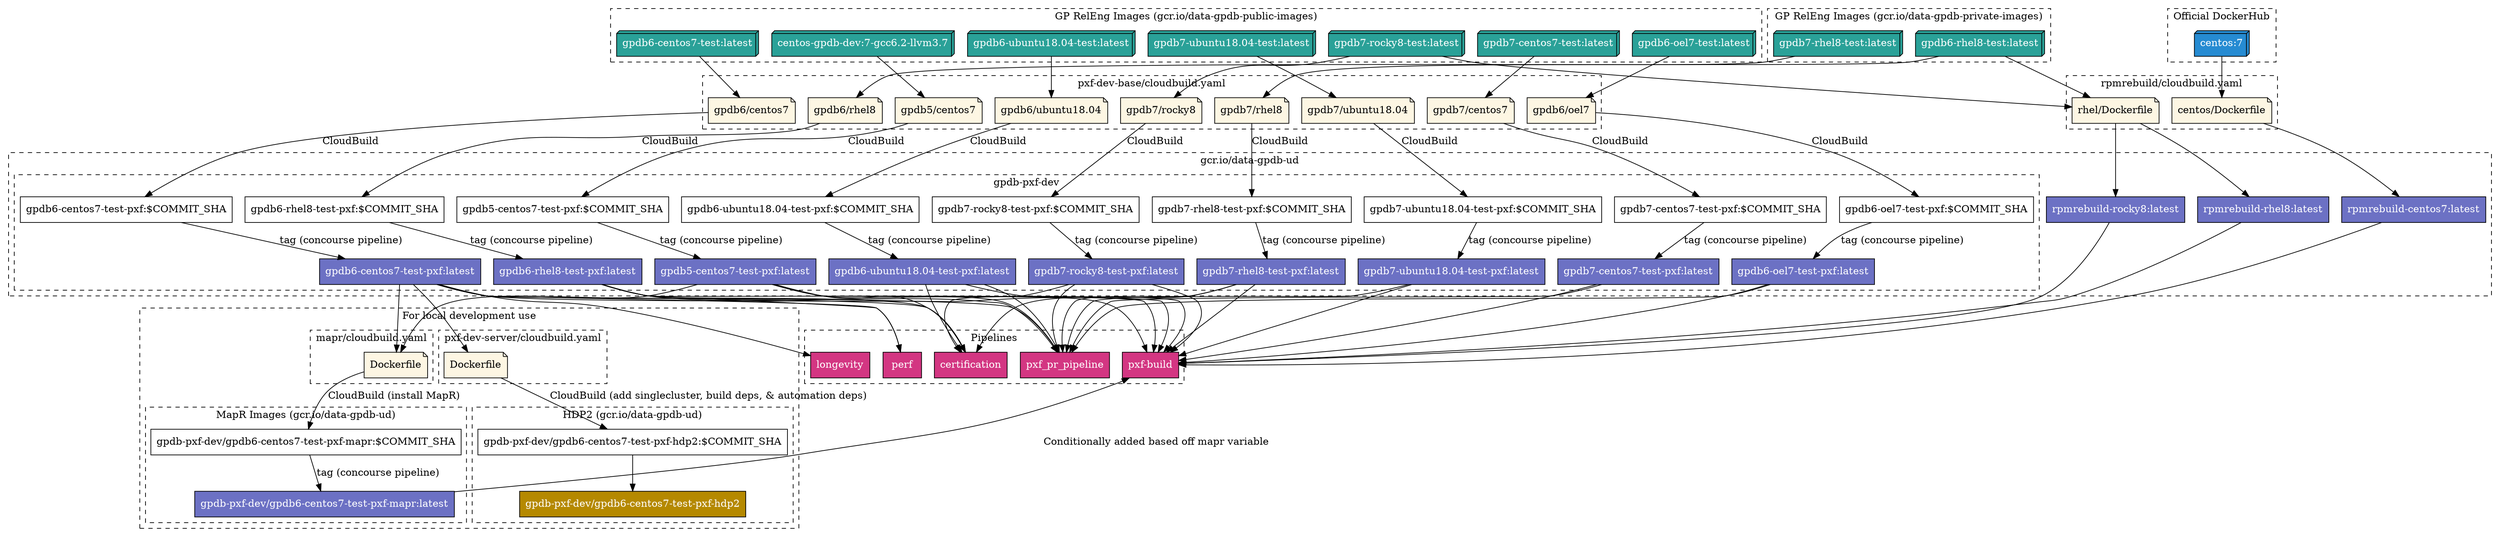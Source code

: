 digraph pxf_container_image_flow {
    subgraph cluster_dockerhub {
        label = "Official DockerHub"
        style=dashed
        node [shape=box3d fillcolor="#268bd2" style=filled fontcolor=white]

        centos7[label="centos:7"]
    }

    # gcr.io/data-gpdb-public-images
    subgraph cluster_gcr_images {
        label="GP RelEng Images (gcr.io/data-gpdb-public-images)"
        style=dashed
        node [shape=box3d fillcolor="#2aa198" style=filled fontcolor=white]
        gp5_centos7_latest[label="centos-gpdb-dev:7-gcc6.2-llvm3.7"]
        gp6_centos7_latest[label="gpdb6-centos7-test:latest"]
        gp6_ubuntu18_latest[label="gpdb6-ubuntu18.04-test:latest"]
        gp6_oel7_latest[label="gpdb6-oel7-test:latest"]
        gp7_centos7_latest[label="gpdb7-centos7-test:latest"]
        gp7_rocky8_latest[label="gpdb7-rocky8-test:latest"]
        gp7_ubuntu18_latest[label="gpdb7-ubuntu18.04-test:latest"]
    }

    subgraph cluster_gcr_images_private {
        label="GP RelEng Images (gcr.io/data-gpdb-private-images)"
        style=dashed
        node [shape=box3d fillcolor="#2aa198" style=filled fontcolor=white]
        gp6_rhel8_latest[label="gpdb6-rhel8-test:latest"]
        gp7_rhel8_latest[label="gpdb7-rhel8-test:latest"]
    }

    # PXF Cloudbuild & Dockerfiles
    subgraph cluster_pxf_dev_base {
        label = "pxf-dev-base/cloudbuild.yaml"
        style=dashed
        node [shape=note fillcolor="#fdf6e3" style=filled]

        gp5_centos7_dockerfile[label="gpdb5/centos7"]
        gp6_centos7_dockerfile[label="gpdb6/centos7"]
        gp6_rhel8_dockerfile[label="gpdb6/rhel8"]
        gp6_ubuntu18_dockerfile[label="gpdb6/ubuntu18.04"]
        gp6_oel7_dockerfile[label="gpdb6/oel7"]
        gp7_centos7_dockerfile[label="gpdb7/centos7"]
        gp7_rhel8_dockerfile[label="gpdb7/rhel8"]
        gp7_rocky8_dockerfile[label="gpdb7/rocky8"]
        gp7_ubuntu18_dockerfile[label="gpdb7/ubuntu18.04"]

    }

    subgraph cluster_rpmrebuild {
        label = "rpmrebuild/cloudbuild.yaml"
        style=dashed
        node [shape=note fillcolor="#fdf6e3" style=filled]

        rpm_docker_centos7[label="centos/Dockerfile"]
        rpm_docker_rhel8[label="rhel/Dockerfile"]
    }

    # UD GCR images
    subgraph cluster_gcr_data_gpdb_ud {
        label = "gcr.io/data-gpdb-ud"
        style=dashed
        node [shape=box]

        subgraph cluster_gpdb_pxf_dev {
            label = "gpdb-pxf-dev"
            style=dashed
            node [shape=box]

            gp5_centos7_pxf_sha[label="gpdb5-centos7-test-pxf:$COMMIT_SHA"]
            gp6_centos7_pxf_sha[label="gpdb6-centos7-test-pxf:$COMMIT_SHA"]
            gp6_rhel8_pxf_sha[label="gpdb6-rhel8-test-pxf:$COMMIT_SHA"]
            gp6_ubuntu18_pxf_sha[label="gpdb6-ubuntu18.04-test-pxf:$COMMIT_SHA"]
            gp6_oel7_pxf_sha[label="gpdb6-oel7-test-pxf:$COMMIT_SHA"]
            gp7_centos7_pxf_sha[label="gpdb7-centos7-test-pxf:$COMMIT_SHA"]
            gp7_rhel8_pxf_sha[label="gpdb7-rhel8-test-pxf:$COMMIT_SHA"]
            gp7_rocky8_pxf_sha[label="gpdb7-rocky8-test-pxf:$COMMIT_SHA"]
            gp7_ubuntu18_pxf_sha[label="gpdb7-ubuntu18.04-test-pxf:$COMMIT_SHA"]

            gp5_centos7_pxf_latest[label="gpdb5-centos7-test-pxf:latest" style=filled fillcolor="#6c71c4" fontcolor=white]
            gp6_centos7_pxf_latest[label="gpdb6-centos7-test-pxf:latest" style=filled fillcolor="#6c71c4" fontcolor=white]
            gp6_rhel8_pxf_latest[label="gpdb6-rhel8-test-pxf:latest" style=filled fillcolor="#6c71c4" fontcolor=white]
            gp6_ubuntu18_pxf_latest[label="gpdb6-ubuntu18.04-test-pxf:latest" style=filled fillcolor="#6c71c4" fontcolor=white]
            gp6_oel7_pxf_latest[label="gpdb6-oel7-test-pxf:latest" style=filled fillcolor="#6c71c4" fontcolor=white]
            gp7_centos7_pxf_latest[label="gpdb7-centos7-test-pxf:latest" style=filled fillcolor="#6c71c4" fontcolor=white]
            gp7_rhel8_pxf_latest[label="gpdb7-rhel8-test-pxf:latest" style=filled fillcolor="#6c71c4" fontcolor=white]
            gp7_rocky8_pxf_latest[label="gpdb7-rocky8-test-pxf:latest" style=filled fillcolor="#6c71c4" fontcolor=white]
            gp7_ubuntu18_pxf_latest[label="gpdb7-ubuntu18.04-test-pxf:latest" style=filled fillcolor="#6c71c4" fontcolor=white]
        }

        rpm_centos7_latest[label="rpmrebuild-centos7:latest" style=filled fillcolor="#6c71c4" fontcolor=white]
        rpm_rhel8_latest[label="rpmrebuild-rhel8:latest" style=filled fillcolor="#6c71c4" fontcolor=white]
        rpm_rocky8_latest[label="rpmrebuild-rocky8:latest" style=filled fillcolor="#6c71c4" fontcolor=white]
    }

    subgraph cluster_pipelines {
        label = "Pipelines"
        style=dashed
        node [shape=box style=filled fillcolor="#d33682 " fontcolor=white]

        certification
        perf
        longevity
        build[label="pxf-build"]
        pr[label="pxf_pr_pipeline"]
    }

    subgraph cluster_local_use_only {
            label = "For local development use"
            style=dashed
            node [shape=box]

        subgraph cluster_pxf_dev_server {
            label = "pxf-dev-server/cloudbuild.yaml"
            style=dashed
            node [shape=note fillcolor="#fdf6e3" style=filled]

            server_dockerfile[label="Dockerfile"]
        }

        subgraph cluster_mapr {
            label = "mapr/cloudbuild.yaml"
            style=dashed
            node [shape=note fillcolor="#fdf6e3" style=filled]

            mapr_dockerfile[label="Dockerfile"]

        }

        subgraph cluster_gcr_data_gpdb_ud_mapr {
            label = "MapR Images (gcr.io/data-gpdb-ud)"
            style=dashed
            node [shape=box]
            gp6_centos7_pxf_mapr_sha[label="gpdb-pxf-dev/gpdb6-centos7-test-pxf-mapr:$COMMIT_SHA"]
            gp6_centos7_pxf_mapr_latest[label="gpdb-pxf-dev/gpdb6-centos7-test-pxf-mapr:latest" style=filled fillcolor="#6c71c4" fontcolor=white]

        }

        subgraph cluster_gcr_data_gpdb_ud_hdp2 {
            label = "HDP2 (gcr.io/data-gpdb-ud)"
            style=dashed
            node [shape=box]
            gp6_centos7_pxf_hdp2_sha[label="gpdb-pxf-dev/gpdb6-centos7-test-pxf-hdp2:$COMMIT_SHA"]
            gp6_centos7_pxf_hdp2_latest[label="gpdb-pxf-dev/gpdb6-centos7-test-pxf-hdp2" style=filled fillcolor="#b58900" fontcolor=white]
        }
    }
    gp5_centos7_latest -> gp5_centos7_dockerfile
    gp5_centos7_dockerfile -> gp5_centos7_pxf_sha[label="CloudBuild"]
    gp5_centos7_pxf_sha -> gp5_centos7_pxf_latest[label="tag (concourse pipeline)"]

    gp6_centos7_latest -> gp6_centos7_dockerfile
    gp6_centos7_dockerfile -> gp6_centos7_pxf_sha[label="CloudBuild"]
    gp6_centos7_pxf_sha -> gp6_centos7_pxf_latest[label="tag (concourse pipeline)"]

    gp6_rhel8_latest -> gp6_rhel8_dockerfile
    gp6_rhel8_dockerfile -> gp6_rhel8_pxf_sha[label="CloudBuild"]
    gp6_rhel8_pxf_sha -> gp6_rhel8_pxf_latest[label="tag (concourse pipeline)"]

    gp6_ubuntu18_latest -> gp6_ubuntu18_dockerfile
    gp6_ubuntu18_dockerfile -> gp6_ubuntu18_pxf_sha[label="CloudBuild"]
    gp6_ubuntu18_pxf_sha -> gp6_ubuntu18_pxf_latest[label="tag (concourse pipeline)"]

    gp6_oel7_latest -> gp6_oel7_dockerfile
    gp6_oel7_dockerfile -> gp6_oel7_pxf_sha[label="CloudBuild"]
    gp6_oel7_pxf_sha -> gp6_oel7_pxf_latest[label="tag (concourse pipeline)"]

    gp7_centos7_latest -> gp7_centos7_dockerfile
    gp7_centos7_dockerfile -> gp7_centos7_pxf_sha[label="CloudBuild"]
    gp7_centos7_pxf_sha -> gp7_centos7_pxf_latest[label="tag (concourse pipeline)"]

    gp7_rhel8_latest -> gp7_rhel8_dockerfile
    gp7_rhel8_dockerfile -> gp7_rhel8_pxf_sha[label="CloudBuild"]
    gp7_rhel8_pxf_sha -> gp7_rhel8_pxf_latest[label="tag (concourse pipeline)"]

    gp7_rocky8_latest -> gp7_rocky8_dockerfile
    gp7_rocky8_dockerfile -> gp7_rocky8_pxf_sha[label="CloudBuild"]
    gp7_rocky8_pxf_sha -> gp7_rocky8_pxf_latest[label="tag (concourse pipeline)"]

    gp7_ubuntu18_latest -> gp7_ubuntu18_dockerfile
    gp7_ubuntu18_dockerfile -> gp7_ubuntu18_pxf_sha[label="CloudBuild"]
    gp7_ubuntu18_pxf_sha -> gp7_ubuntu18_pxf_latest[label="tag (concourse pipeline)"]

    centos7 -> rpm_docker_centos7
    rpm_docker_centos7 -> rpm_centos7_latest

    gp6_rhel8_latest -> rpm_docker_rhel8
    gp7_rocky8_latest -> rpm_docker_rhel8
    rpm_docker_rhel8 -> rpm_rhel8_latest
    rpm_docker_rhel8 -> rpm_rocky8_latest

    gp5_centos7_pxf_latest -> mapr_dockerfile
    gp6_centos7_pxf_latest -> mapr_dockerfile
    mapr_dockerfile -> gp6_centos7_pxf_mapr_sha[label="CloudBuild (install MapR)"]
    gp6_centos7_pxf_mapr_sha -> gp6_centos7_pxf_mapr_latest[label="tag (concourse pipeline)"]

    gp6_centos7_pxf_latest -> server_dockerfile
    server_dockerfile -> gp6_centos7_pxf_hdp2_sha[label="CloudBuild (add singlecluster, build deps, & automation deps)"]
    gp6_centos7_pxf_hdp2_sha -> gp6_centos7_pxf_hdp2_latest

    gp5_centos7_pxf_latest -> certification
    gp5_centos7_pxf_latest -> build
    gp5_centos7_pxf_latest -> pr

    gp6_centos7_pxf_latest -> certification
    gp6_centos7_pxf_latest -> longevity
    gp6_centos7_pxf_latest -> perf
    gp6_centos7_pxf_latest -> build
    gp6_centos7_pxf_latest -> pr

    gp6_rhel8_pxf_latest -> certification
    gp6_rhel8_pxf_latest -> perf
    gp6_rhel8_pxf_latest -> build
    gp6_rhel8_pxf_latest -> pr

    gp6_ubuntu18_pxf_latest -> certification
    gp6_ubuntu18_pxf_latest -> build
    gp6_ubuntu18_pxf_latest -> pr

    gp6_oel7_pxf_latest -> build
    gp6_oel7_pxf_latest -> pr

    gp7_centos7_pxf_latest -> build
    gp7_centos7_pxf_latest -> pr

    gp7_rhel8_pxf_latest -> certification
    gp7_rhel8_pxf_latest -> build
    gp7_rhel8_pxf_latest -> pr

    gp7_rocky8_pxf_latest -> certification
    gp7_rocky8_pxf_latest -> build
    gp7_rocky8_pxf_latest -> pr

    gp7_ubuntu18_pxf_latest -> build
    gp7_ubuntu18_pxf_latest -> pr

    rpm_centos7_latest -> build
    rpm_rhel8_latest -> build
    rpm_rocky8_latest -> build

    gp6_centos7_pxf_mapr_latest -> build[label="Conditionally added based off mapr variable"]

}

